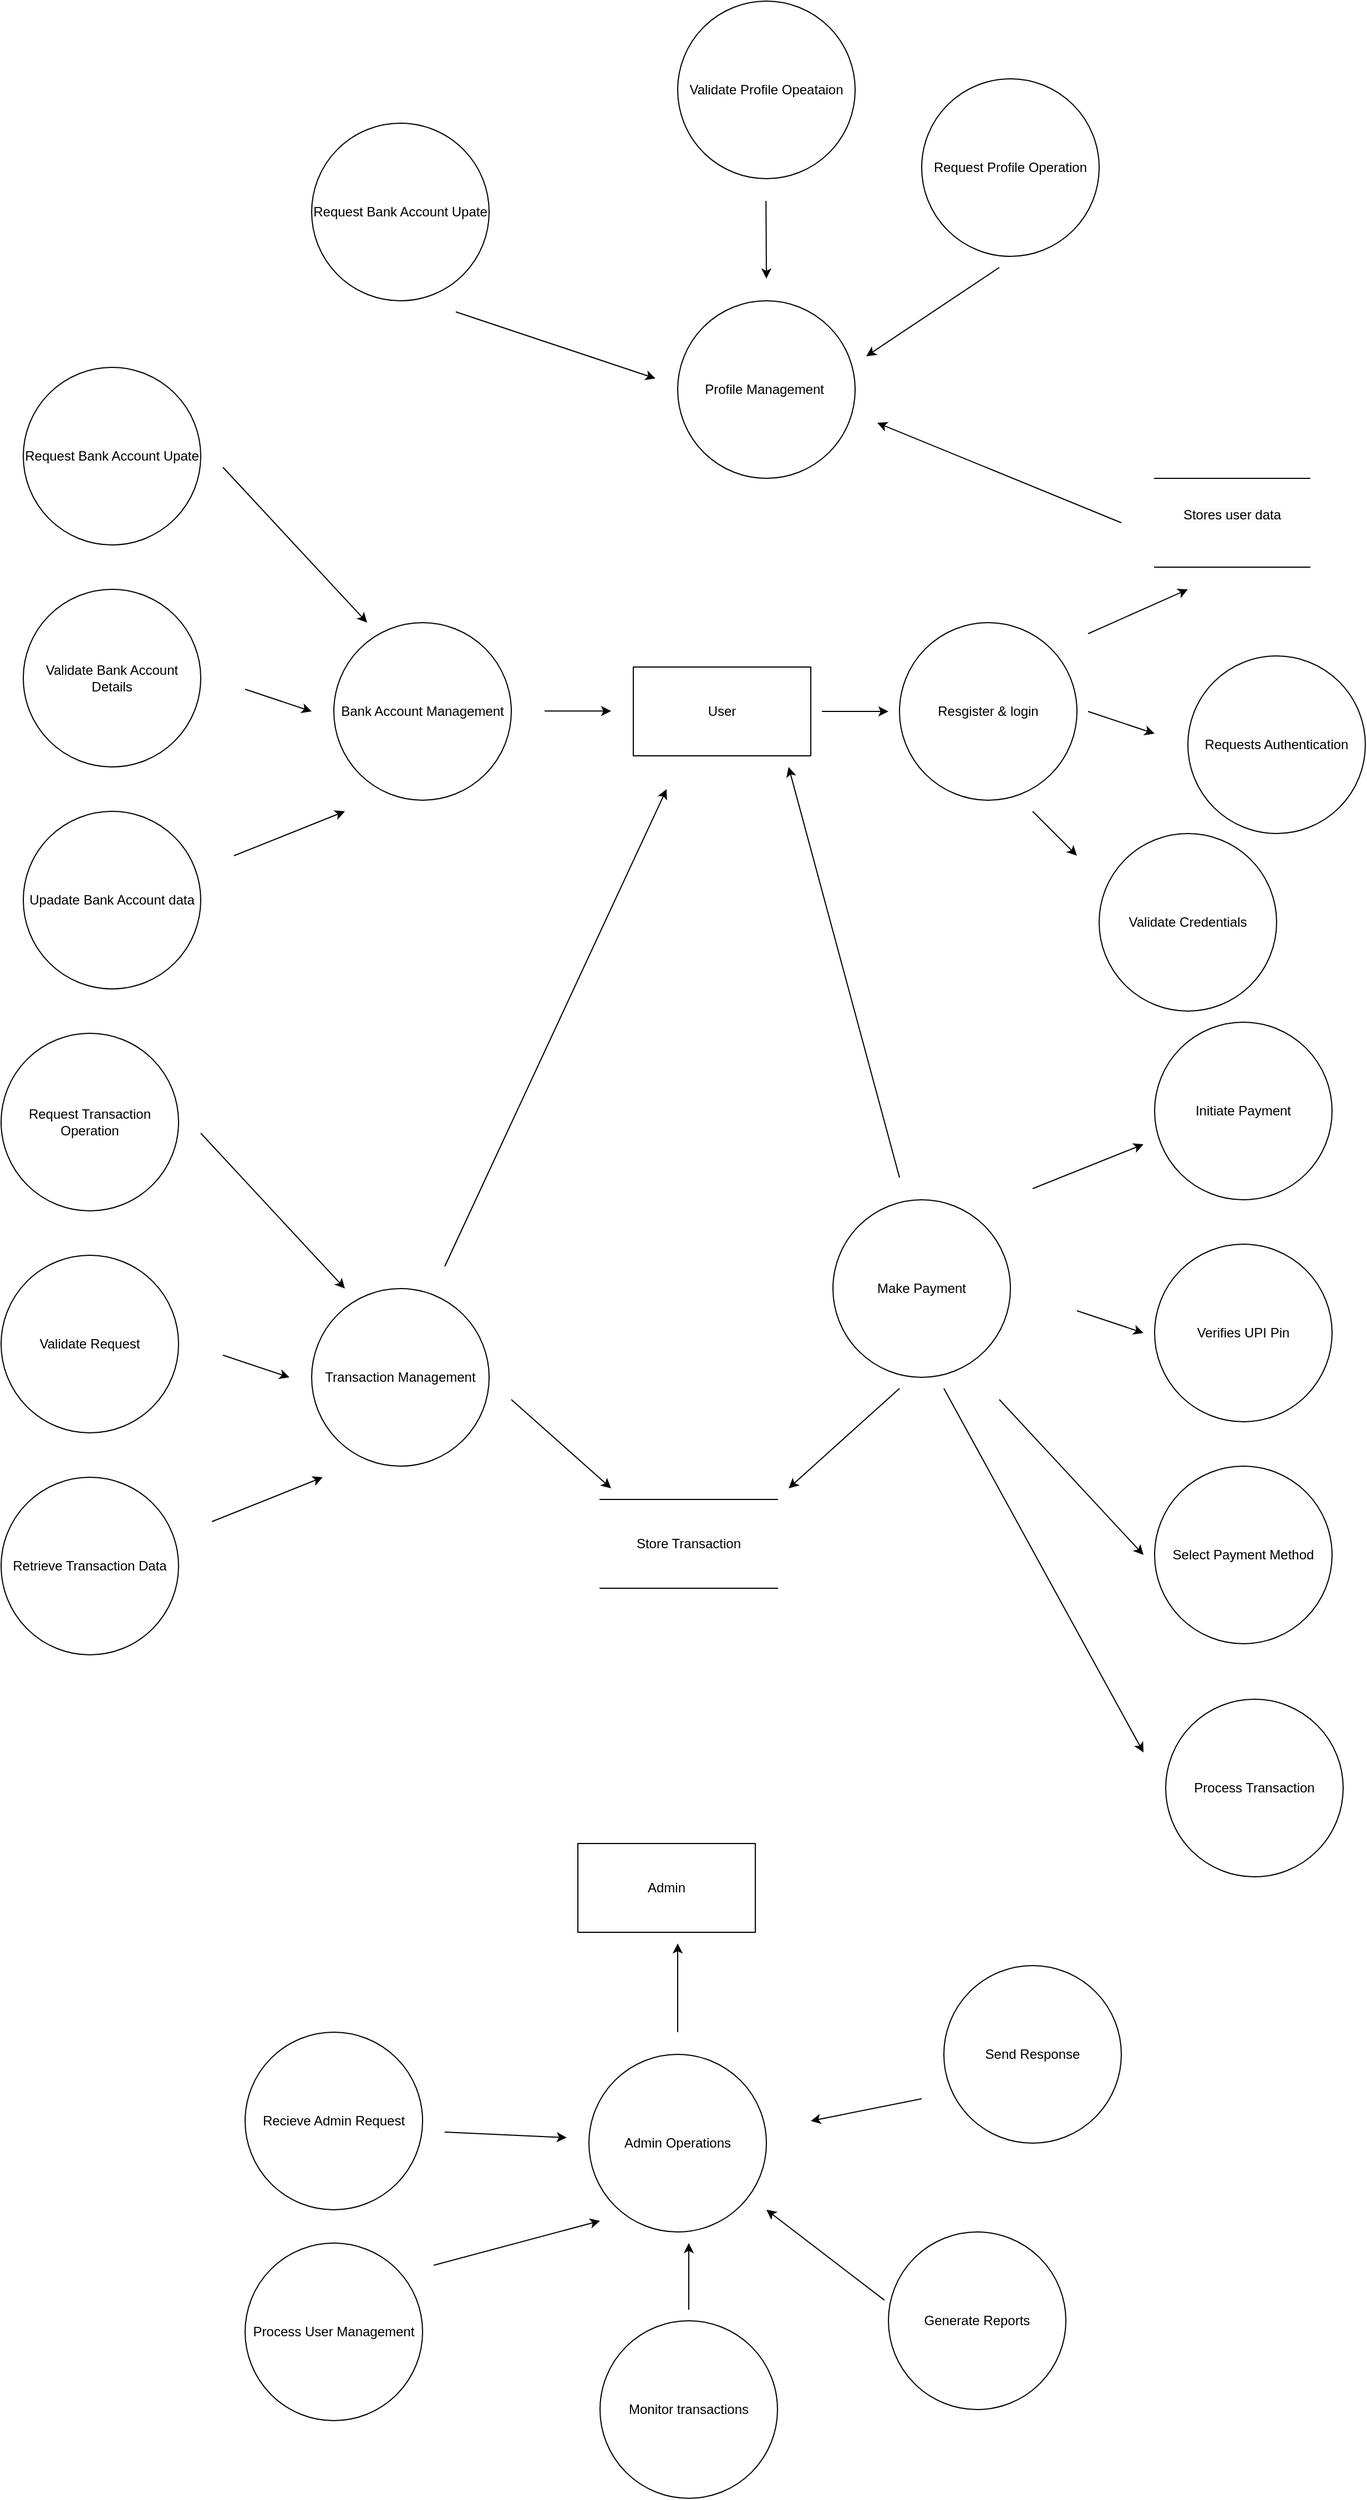 <mxfile version="21.6.8" type="device" pages="3">
  <diagram id="vFG6XWSzBA-CC0pW_W6M" name="Page-3">
    <mxGraphModel dx="4145" dy="2050" grid="1" gridSize="10" guides="1" tooltips="1" connect="1" arrows="1" fold="1" page="1" pageScale="1" pageWidth="1654" pageHeight="2336" math="0" shadow="0">
      <root>
        <mxCell id="0" />
        <mxCell id="1" parent="0" />
        <mxCell id="ojgf0q0tUQLD_QNT2ANl-1" value="Resgister &amp;amp; login" style="shape=ellipse;html=1;dashed=0;whiteSpace=wrap;perimeter=ellipsePerimeter;" parent="1" vertex="1">
          <mxGeometry x="1170" y="610" width="160" height="160" as="geometry" />
        </mxCell>
        <mxCell id="yL9c-rxS6pLRywzjNkac-2" value="Validate Credentials" style="shape=ellipse;html=1;dashed=0;whiteSpace=wrap;perimeter=ellipsePerimeter;" parent="1" vertex="1">
          <mxGeometry x="1350" y="800" width="160" height="160" as="geometry" />
        </mxCell>
        <mxCell id="yL9c-rxS6pLRywzjNkac-3" value="Requests Authentication" style="shape=ellipse;html=1;dashed=0;whiteSpace=wrap;perimeter=ellipsePerimeter;" parent="1" vertex="1">
          <mxGeometry x="1430" y="640" width="160" height="160" as="geometry" />
        </mxCell>
        <mxCell id="yL9c-rxS6pLRywzjNkac-4" value="User" style="html=1;dashed=0;whiteSpace=wrap;" parent="1" vertex="1">
          <mxGeometry x="930" y="650" width="160" height="80" as="geometry" />
        </mxCell>
        <mxCell id="yL9c-rxS6pLRywzjNkac-5" value="" style="endArrow=classic;html=1;rounded=0;" parent="1" edge="1">
          <mxGeometry width="50" height="50" relative="1" as="geometry">
            <mxPoint x="1290" y="780" as="sourcePoint" />
            <mxPoint x="1330" y="820" as="targetPoint" />
          </mxGeometry>
        </mxCell>
        <mxCell id="yL9c-rxS6pLRywzjNkac-6" value="" style="endArrow=classic;html=1;rounded=0;" parent="1" edge="1">
          <mxGeometry width="50" height="50" relative="1" as="geometry">
            <mxPoint x="1340" y="690" as="sourcePoint" />
            <mxPoint x="1400" y="710" as="targetPoint" />
          </mxGeometry>
        </mxCell>
        <mxCell id="1WWtAS3-kf3CcD75dUEp-1" value="" style="endArrow=classic;html=1;rounded=0;" parent="1" edge="1">
          <mxGeometry width="50" height="50" relative="1" as="geometry">
            <mxPoint x="1100" y="690" as="sourcePoint" />
            <mxPoint x="1160" y="690" as="targetPoint" />
          </mxGeometry>
        </mxCell>
        <mxCell id="1WWtAS3-kf3CcD75dUEp-2" value="Bank Account Management" style="shape=ellipse;html=1;dashed=0;whiteSpace=wrap;perimeter=ellipsePerimeter;" parent="1" vertex="1">
          <mxGeometry x="660" y="610" width="160" height="160" as="geometry" />
        </mxCell>
        <mxCell id="1WWtAS3-kf3CcD75dUEp-3" value="" style="endArrow=classic;html=1;rounded=0;" parent="1" edge="1">
          <mxGeometry width="50" height="50" relative="1" as="geometry">
            <mxPoint x="850" y="689.62" as="sourcePoint" />
            <mxPoint x="910" y="689.62" as="targetPoint" />
          </mxGeometry>
        </mxCell>
        <mxCell id="Ky36nwtVpWBCnHMH4MUL-1" value="Upadate Bank Account data" style="shape=ellipse;html=1;dashed=0;whiteSpace=wrap;perimeter=ellipsePerimeter;" parent="1" vertex="1">
          <mxGeometry x="380" y="780" width="160" height="160" as="geometry" />
        </mxCell>
        <mxCell id="Ky36nwtVpWBCnHMH4MUL-2" value="Validate Bank Account Details" style="shape=ellipse;html=1;dashed=0;whiteSpace=wrap;perimeter=ellipsePerimeter;" parent="1" vertex="1">
          <mxGeometry x="380" y="580" width="160" height="160" as="geometry" />
        </mxCell>
        <mxCell id="Ky36nwtVpWBCnHMH4MUL-3" value="Request Bank Account Upate" style="shape=ellipse;html=1;dashed=0;whiteSpace=wrap;perimeter=ellipsePerimeter;" parent="1" vertex="1">
          <mxGeometry x="380" y="380" width="160" height="160" as="geometry" />
        </mxCell>
        <mxCell id="Ky36nwtVpWBCnHMH4MUL-4" value="" style="endArrow=classic;html=1;rounded=0;" parent="1" edge="1">
          <mxGeometry width="50" height="50" relative="1" as="geometry">
            <mxPoint x="570" y="820" as="sourcePoint" />
            <mxPoint x="670" y="780" as="targetPoint" />
          </mxGeometry>
        </mxCell>
        <mxCell id="Ky36nwtVpWBCnHMH4MUL-5" value="" style="endArrow=classic;html=1;rounded=0;" parent="1" edge="1">
          <mxGeometry width="50" height="50" relative="1" as="geometry">
            <mxPoint x="580" y="670" as="sourcePoint" />
            <mxPoint x="640" y="690" as="targetPoint" />
          </mxGeometry>
        </mxCell>
        <mxCell id="Ky36nwtVpWBCnHMH4MUL-6" value="" style="endArrow=classic;html=1;rounded=0;" parent="1" edge="1">
          <mxGeometry width="50" height="50" relative="1" as="geometry">
            <mxPoint x="560" y="470" as="sourcePoint" />
            <mxPoint x="690" y="610" as="targetPoint" />
          </mxGeometry>
        </mxCell>
        <mxCell id="Ky36nwtVpWBCnHMH4MUL-7" value="Select Payment Method" style="shape=ellipse;html=1;dashed=0;whiteSpace=wrap;perimeter=ellipsePerimeter;" parent="1" vertex="1">
          <mxGeometry x="1400" y="1370" width="160" height="160" as="geometry" />
        </mxCell>
        <mxCell id="Ky36nwtVpWBCnHMH4MUL-8" value="Verifies UPI Pin" style="shape=ellipse;html=1;dashed=0;whiteSpace=wrap;perimeter=ellipsePerimeter;" parent="1" vertex="1">
          <mxGeometry x="1400" y="1170" width="160" height="160" as="geometry" />
        </mxCell>
        <mxCell id="Ky36nwtVpWBCnHMH4MUL-9" value="Initiate Payment" style="shape=ellipse;html=1;dashed=0;whiteSpace=wrap;perimeter=ellipsePerimeter;" parent="1" vertex="1">
          <mxGeometry x="1400" y="970" width="160" height="160" as="geometry" />
        </mxCell>
        <mxCell id="Ky36nwtVpWBCnHMH4MUL-10" value="" style="endArrow=classic;html=1;rounded=0;" parent="1" edge="1">
          <mxGeometry width="50" height="50" relative="1" as="geometry">
            <mxPoint x="1290" y="1120" as="sourcePoint" />
            <mxPoint x="1390" y="1080" as="targetPoint" />
          </mxGeometry>
        </mxCell>
        <mxCell id="Ky36nwtVpWBCnHMH4MUL-11" value="" style="endArrow=classic;html=1;rounded=0;" parent="1" edge="1">
          <mxGeometry width="50" height="50" relative="1" as="geometry">
            <mxPoint x="1330" y="1230" as="sourcePoint" />
            <mxPoint x="1390" y="1250" as="targetPoint" />
          </mxGeometry>
        </mxCell>
        <mxCell id="Ky36nwtVpWBCnHMH4MUL-12" value="" style="endArrow=classic;html=1;rounded=0;" parent="1" edge="1">
          <mxGeometry width="50" height="50" relative="1" as="geometry">
            <mxPoint x="1260" y="1310" as="sourcePoint" />
            <mxPoint x="1390" y="1450" as="targetPoint" />
          </mxGeometry>
        </mxCell>
        <mxCell id="Ky36nwtVpWBCnHMH4MUL-13" value="Make Payment" style="shape=ellipse;html=1;dashed=0;whiteSpace=wrap;perimeter=ellipsePerimeter;" parent="1" vertex="1">
          <mxGeometry x="1110" y="1130" width="160" height="160" as="geometry" />
        </mxCell>
        <mxCell id="Ky36nwtVpWBCnHMH4MUL-14" value="" style="endArrow=classic;html=1;rounded=0;" parent="1" edge="1">
          <mxGeometry width="50" height="50" relative="1" as="geometry">
            <mxPoint x="1170" y="1110" as="sourcePoint" />
            <mxPoint x="1070" y="740" as="targetPoint" />
          </mxGeometry>
        </mxCell>
        <mxCell id="Ky36nwtVpWBCnHMH4MUL-16" value="Process Transaction" style="shape=ellipse;html=1;dashed=0;whiteSpace=wrap;perimeter=ellipsePerimeter;" parent="1" vertex="1">
          <mxGeometry x="1410" y="1580" width="160" height="160" as="geometry" />
        </mxCell>
        <mxCell id="Ky36nwtVpWBCnHMH4MUL-17" value="Store Transaction" style="html=1;dashed=0;whiteSpace=wrap;shape=partialRectangle;right=0;left=0;" parent="1" vertex="1">
          <mxGeometry x="900" y="1400" width="160" height="80" as="geometry" />
        </mxCell>
        <mxCell id="Ky36nwtVpWBCnHMH4MUL-18" value="" style="endArrow=classic;html=1;rounded=0;" parent="1" edge="1">
          <mxGeometry width="50" height="50" relative="1" as="geometry">
            <mxPoint x="1170" y="1300" as="sourcePoint" />
            <mxPoint x="1070" y="1390" as="targetPoint" />
          </mxGeometry>
        </mxCell>
        <mxCell id="Ky36nwtVpWBCnHMH4MUL-19" value="" style="endArrow=classic;html=1;rounded=0;" parent="1" edge="1">
          <mxGeometry width="50" height="50" relative="1" as="geometry">
            <mxPoint x="1210" y="1300" as="sourcePoint" />
            <mxPoint x="1390" y="1628" as="targetPoint" />
          </mxGeometry>
        </mxCell>
        <mxCell id="Ky36nwtVpWBCnHMH4MUL-21" value="Transaction Management" style="shape=ellipse;html=1;dashed=0;whiteSpace=wrap;perimeter=ellipsePerimeter;" parent="1" vertex="1">
          <mxGeometry x="640" y="1210" width="160" height="160" as="geometry" />
        </mxCell>
        <mxCell id="Ky36nwtVpWBCnHMH4MUL-22" value="" style="endArrow=classic;html=1;rounded=0;" parent="1" edge="1">
          <mxGeometry width="50" height="50" relative="1" as="geometry">
            <mxPoint x="760" y="1190" as="sourcePoint" />
            <mxPoint x="960" y="760" as="targetPoint" />
          </mxGeometry>
        </mxCell>
        <mxCell id="Ky36nwtVpWBCnHMH4MUL-23" value="Retrieve Transaction Data" style="shape=ellipse;html=1;dashed=0;whiteSpace=wrap;perimeter=ellipsePerimeter;" parent="1" vertex="1">
          <mxGeometry x="360" y="1380" width="160" height="160" as="geometry" />
        </mxCell>
        <mxCell id="Ky36nwtVpWBCnHMH4MUL-24" value="Validate Request" style="shape=ellipse;html=1;dashed=0;whiteSpace=wrap;perimeter=ellipsePerimeter;" parent="1" vertex="1">
          <mxGeometry x="360" y="1180" width="160" height="160" as="geometry" />
        </mxCell>
        <mxCell id="Ky36nwtVpWBCnHMH4MUL-25" value="Request Transaction Operation" style="shape=ellipse;html=1;dashed=0;whiteSpace=wrap;perimeter=ellipsePerimeter;" parent="1" vertex="1">
          <mxGeometry x="360" y="980" width="160" height="160" as="geometry" />
        </mxCell>
        <mxCell id="Ky36nwtVpWBCnHMH4MUL-26" value="" style="endArrow=classic;html=1;rounded=0;" parent="1" edge="1">
          <mxGeometry width="50" height="50" relative="1" as="geometry">
            <mxPoint x="550" y="1420" as="sourcePoint" />
            <mxPoint x="650" y="1380" as="targetPoint" />
          </mxGeometry>
        </mxCell>
        <mxCell id="Ky36nwtVpWBCnHMH4MUL-27" value="" style="endArrow=classic;html=1;rounded=0;" parent="1" edge="1">
          <mxGeometry width="50" height="50" relative="1" as="geometry">
            <mxPoint x="560" y="1270" as="sourcePoint" />
            <mxPoint x="620" y="1290" as="targetPoint" />
          </mxGeometry>
        </mxCell>
        <mxCell id="Ky36nwtVpWBCnHMH4MUL-28" value="" style="endArrow=classic;html=1;rounded=0;" parent="1" edge="1">
          <mxGeometry width="50" height="50" relative="1" as="geometry">
            <mxPoint x="540" y="1070" as="sourcePoint" />
            <mxPoint x="670" y="1210" as="targetPoint" />
          </mxGeometry>
        </mxCell>
        <mxCell id="Ky36nwtVpWBCnHMH4MUL-29" value="" style="endArrow=classic;html=1;rounded=0;" parent="1" edge="1">
          <mxGeometry width="50" height="50" relative="1" as="geometry">
            <mxPoint x="820" y="1310" as="sourcePoint" />
            <mxPoint x="910" y="1390" as="targetPoint" />
          </mxGeometry>
        </mxCell>
        <mxCell id="Ky36nwtVpWBCnHMH4MUL-31" value="Profile Management&amp;nbsp;" style="shape=ellipse;html=1;dashed=0;whiteSpace=wrap;perimeter=ellipsePerimeter;" parent="1" vertex="1">
          <mxGeometry x="970" y="320" width="160" height="160" as="geometry" />
        </mxCell>
        <mxCell id="Ky36nwtVpWBCnHMH4MUL-32" value="Request Profile Operation" style="shape=ellipse;html=1;dashed=0;whiteSpace=wrap;perimeter=ellipsePerimeter;" parent="1" vertex="1">
          <mxGeometry x="1190" y="120" width="160" height="160" as="geometry" />
        </mxCell>
        <mxCell id="Ky36nwtVpWBCnHMH4MUL-33" value="Validate Profile Opeataion" style="shape=ellipse;html=1;dashed=0;whiteSpace=wrap;perimeter=ellipsePerimeter;" parent="1" vertex="1">
          <mxGeometry x="970" y="50" width="160" height="160" as="geometry" />
        </mxCell>
        <mxCell id="Ky36nwtVpWBCnHMH4MUL-34" value="Request Bank Account Upate" style="shape=ellipse;html=1;dashed=0;whiteSpace=wrap;perimeter=ellipsePerimeter;" parent="1" vertex="1">
          <mxGeometry x="640" y="160" width="160" height="160" as="geometry" />
        </mxCell>
        <mxCell id="Ky36nwtVpWBCnHMH4MUL-35" value="" style="endArrow=classic;html=1;rounded=0;" parent="1" edge="1">
          <mxGeometry width="50" height="50" relative="1" as="geometry">
            <mxPoint x="1260" y="290" as="sourcePoint" />
            <mxPoint x="1140" y="370" as="targetPoint" />
          </mxGeometry>
        </mxCell>
        <mxCell id="Ky36nwtVpWBCnHMH4MUL-36" value="" style="endArrow=classic;html=1;rounded=0;" parent="1" edge="1">
          <mxGeometry width="50" height="50" relative="1" as="geometry">
            <mxPoint x="770" y="330" as="sourcePoint" />
            <mxPoint x="950" y="390" as="targetPoint" />
          </mxGeometry>
        </mxCell>
        <mxCell id="Ky36nwtVpWBCnHMH4MUL-37" value="" style="endArrow=classic;html=1;rounded=0;" parent="1" edge="1">
          <mxGeometry width="50" height="50" relative="1" as="geometry">
            <mxPoint x="1049.63" y="230" as="sourcePoint" />
            <mxPoint x="1050" y="300" as="targetPoint" />
          </mxGeometry>
        </mxCell>
        <mxCell id="Ky36nwtVpWBCnHMH4MUL-40" value="" style="endArrow=classic;html=1;rounded=0;" parent="1" edge="1">
          <mxGeometry width="50" height="50" relative="1" as="geometry">
            <mxPoint x="1370" y="520" as="sourcePoint" />
            <mxPoint x="1150" y="430" as="targetPoint" />
          </mxGeometry>
        </mxCell>
        <mxCell id="Ky36nwtVpWBCnHMH4MUL-41" value="&#xa;&lt;span style=&quot;color: rgb(0, 0, 0); font-family: Helvetica; font-size: 12px; font-style: normal; font-variant-ligatures: normal; font-variant-caps: normal; font-weight: 400; letter-spacing: normal; orphans: 2; text-align: center; text-indent: 0px; text-transform: none; widows: 2; word-spacing: 0px; -webkit-text-stroke-width: 0px; background-color: rgb(251, 251, 251); text-decoration-thickness: initial; text-decoration-style: initial; text-decoration-color: initial; float: none; display: inline !important;&quot;&gt;Stores user data&lt;/span&gt;&#xa;&#xa;" style="html=1;dashed=0;whiteSpace=wrap;shape=partialRectangle;right=0;left=0;" parent="1" vertex="1">
          <mxGeometry x="1400" y="480" width="140" height="80" as="geometry" />
        </mxCell>
        <mxCell id="Ky36nwtVpWBCnHMH4MUL-42" value="" style="endArrow=classic;html=1;rounded=0;" parent="1" edge="1">
          <mxGeometry width="50" height="50" relative="1" as="geometry">
            <mxPoint x="1340" y="620" as="sourcePoint" />
            <mxPoint x="1430" y="580" as="targetPoint" />
          </mxGeometry>
        </mxCell>
        <mxCell id="Ky36nwtVpWBCnHMH4MUL-44" value="Admin" style="html=1;dashed=0;whiteSpace=wrap;" parent="1" vertex="1">
          <mxGeometry x="880" y="1710" width="160" height="80" as="geometry" />
        </mxCell>
        <mxCell id="Ky36nwtVpWBCnHMH4MUL-45" value="Admin Operations" style="shape=ellipse;html=1;dashed=0;whiteSpace=wrap;perimeter=ellipsePerimeter;" parent="1" vertex="1">
          <mxGeometry x="890" y="1900" width="160" height="160" as="geometry" />
        </mxCell>
        <mxCell id="Ky36nwtVpWBCnHMH4MUL-46" value="Process User Management" style="shape=ellipse;html=1;dashed=0;whiteSpace=wrap;perimeter=ellipsePerimeter;" parent="1" vertex="1">
          <mxGeometry x="580" y="2070" width="160" height="160" as="geometry" />
        </mxCell>
        <mxCell id="Ky36nwtVpWBCnHMH4MUL-47" value="Recieve Admin Request" style="shape=ellipse;html=1;dashed=0;whiteSpace=wrap;perimeter=ellipsePerimeter;" parent="1" vertex="1">
          <mxGeometry x="580" y="1880" width="160" height="160" as="geometry" />
        </mxCell>
        <mxCell id="Ky36nwtVpWBCnHMH4MUL-48" value="Generate Reports" style="shape=ellipse;html=1;dashed=0;whiteSpace=wrap;perimeter=ellipsePerimeter;" parent="1" vertex="1">
          <mxGeometry x="1160" y="2060" width="160" height="160" as="geometry" />
        </mxCell>
        <mxCell id="Ky36nwtVpWBCnHMH4MUL-49" value="" style="endArrow=classic;html=1;rounded=0;" parent="1" edge="1">
          <mxGeometry width="50" height="50" relative="1" as="geometry">
            <mxPoint x="750" y="2090" as="sourcePoint" />
            <mxPoint x="900" y="2050" as="targetPoint" />
          </mxGeometry>
        </mxCell>
        <mxCell id="Ky36nwtVpWBCnHMH4MUL-50" value="" style="endArrow=classic;html=1;rounded=0;" parent="1" edge="1">
          <mxGeometry width="50" height="50" relative="1" as="geometry">
            <mxPoint x="760" y="1970" as="sourcePoint" />
            <mxPoint x="870" y="1975" as="targetPoint" />
          </mxGeometry>
        </mxCell>
        <mxCell id="Ky36nwtVpWBCnHMH4MUL-51" value="" style="endArrow=classic;html=1;rounded=0;" parent="1" edge="1">
          <mxGeometry width="50" height="50" relative="1" as="geometry">
            <mxPoint x="1156.41" y="2121.45" as="sourcePoint" />
            <mxPoint x="1049.997" y="2039.995" as="targetPoint" />
          </mxGeometry>
        </mxCell>
        <mxCell id="Ky36nwtVpWBCnHMH4MUL-52" value="" style="endArrow=classic;html=1;rounded=0;" parent="1" edge="1">
          <mxGeometry width="50" height="50" relative="1" as="geometry">
            <mxPoint x="970" y="1880" as="sourcePoint" />
            <mxPoint x="970" y="1800" as="targetPoint" />
          </mxGeometry>
        </mxCell>
        <mxCell id="Ky36nwtVpWBCnHMH4MUL-53" value="Send Response" style="shape=ellipse;html=1;dashed=0;whiteSpace=wrap;perimeter=ellipsePerimeter;" parent="1" vertex="1">
          <mxGeometry x="1210" y="1820" width="160" height="160" as="geometry" />
        </mxCell>
        <mxCell id="Ky36nwtVpWBCnHMH4MUL-54" value="" style="endArrow=classic;html=1;rounded=0;" parent="1" edge="1">
          <mxGeometry width="50" height="50" relative="1" as="geometry">
            <mxPoint x="1190" y="1940" as="sourcePoint" />
            <mxPoint x="1090" y="1960" as="targetPoint" />
          </mxGeometry>
        </mxCell>
        <mxCell id="Ky36nwtVpWBCnHMH4MUL-55" value="Monitor transactions" style="shape=ellipse;html=1;dashed=0;whiteSpace=wrap;perimeter=ellipsePerimeter;" parent="1" vertex="1">
          <mxGeometry x="900" y="2140" width="160" height="160" as="geometry" />
        </mxCell>
        <mxCell id="Ky36nwtVpWBCnHMH4MUL-56" value="" style="endArrow=classic;html=1;rounded=0;" parent="1" edge="1">
          <mxGeometry width="50" height="50" relative="1" as="geometry">
            <mxPoint x="980" y="2130" as="sourcePoint" />
            <mxPoint x="980" y="2070" as="targetPoint" />
          </mxGeometry>
        </mxCell>
      </root>
    </mxGraphModel>
  </diagram>
  <diagram id="NDcg29OjXH1BAil9kqRM" name="Page-2">
    <mxGraphModel dx="965" dy="1034" grid="1" gridSize="10" guides="1" tooltips="1" connect="1" arrows="1" fold="1" page="1" pageScale="1" pageWidth="1654" pageHeight="2336" math="0" shadow="0">
      <root>
        <mxCell id="0" />
        <mxCell id="1" parent="0" />
        <mxCell id="HuvrCBPb7pK9d5zRy_iR-1" value="Transaction Management&lt;br&gt;&lt;br&gt;3" style="shape=ellipse;html=1;dashed=0;whiteSpace=wrap;perimeter=ellipsePerimeter;" parent="1" vertex="1">
          <mxGeometry x="520" y="840" width="160" height="160" as="geometry" />
        </mxCell>
        <mxCell id="SBQu-W1i-o_JNflYCq96-1" value="Admin Operations&lt;br&gt;&lt;br&gt;5" style="shape=ellipse;html=1;dashed=0;whiteSpace=wrap;perimeter=ellipsePerimeter;" parent="1" vertex="1">
          <mxGeometry x="760" y="560" width="160" height="160" as="geometry" />
        </mxCell>
        <mxCell id="SBQu-W1i-o_JNflYCq96-2" value="Make Payment&lt;br&gt;&lt;br&gt;2" style="shape=ellipse;html=1;dashed=0;whiteSpace=wrap;perimeter=ellipsePerimeter;" parent="1" vertex="1">
          <mxGeometry x="520" y="640" width="160" height="160" as="geometry" />
        </mxCell>
        <mxCell id="SBQu-W1i-o_JNflYCq96-3" value="Register&amp;nbsp; &amp;amp; LogIn&lt;br&gt;&lt;br&gt;0" style="shape=ellipse;html=1;dashed=0;whiteSpace=wrap;perimeter=ellipsePerimeter;" parent="1" vertex="1">
          <mxGeometry x="500" y="210" width="160" height="160" as="geometry" />
        </mxCell>
        <mxCell id="SBQu-W1i-o_JNflYCq96-5" value="Bank Account Management&lt;br&gt;&lt;br&gt;1" style="shape=ellipse;html=1;dashed=0;whiteSpace=wrap;perimeter=ellipsePerimeter;" parent="1" vertex="1">
          <mxGeometry x="520" y="440" width="160" height="160" as="geometry" />
        </mxCell>
        <mxCell id="SBQu-W1i-o_JNflYCq96-6" value="User" style="html=1;dashed=0;whiteSpace=wrap;" parent="1" vertex="1">
          <mxGeometry x="90" y="560" width="170" height="80" as="geometry" />
        </mxCell>
        <mxCell id="SBQu-W1i-o_JNflYCq96-7" value="Admin" style="html=1;dashed=0;whiteSpace=wrap;" parent="1" vertex="1">
          <mxGeometry x="1080" y="600" width="170" height="80" as="geometry" />
        </mxCell>
        <mxCell id="SBQu-W1i-o_JNflYCq96-8" value="" style="endArrow=classic;html=1;rounded=0;" parent="1" edge="1">
          <mxGeometry relative="1" as="geometry">
            <mxPoint x="260" y="540" as="sourcePoint" />
            <mxPoint x="490" y="320" as="targetPoint" />
          </mxGeometry>
        </mxCell>
        <mxCell id="SBQu-W1i-o_JNflYCq96-9" value="Login Credentials" style="edgeLabel;resizable=0;html=1;align=center;verticalAlign=middle;" parent="SBQu-W1i-o_JNflYCq96-8" connectable="0" vertex="1">
          <mxGeometry relative="1" as="geometry" />
        </mxCell>
        <mxCell id="SBQu-W1i-o_JNflYCq96-10" value="" style="endArrow=classic;html=1;rounded=0;" parent="1" edge="1">
          <mxGeometry relative="1" as="geometry">
            <mxPoint x="520" y="350" as="sourcePoint" />
            <mxPoint x="300" y="550" as="targetPoint" />
            <Array as="points">
              <mxPoint x="390" y="470" />
            </Array>
          </mxGeometry>
        </mxCell>
        <mxCell id="SBQu-W1i-o_JNflYCq96-11" value="Login Confirmation" style="edgeLabel;resizable=0;html=1;align=center;verticalAlign=middle;" parent="SBQu-W1i-o_JNflYCq96-10" connectable="0" vertex="1">
          <mxGeometry relative="1" as="geometry" />
        </mxCell>
        <mxCell id="SBQu-W1i-o_JNflYCq96-12" value="" style="endArrow=classic;html=1;rounded=0;" parent="1" edge="1">
          <mxGeometry relative="1" as="geometry">
            <mxPoint x="330" y="580" as="sourcePoint" />
            <mxPoint x="510" y="520" as="targetPoint" />
          </mxGeometry>
        </mxCell>
        <mxCell id="SBQu-W1i-o_JNflYCq96-13" value="Bank Details" style="edgeLabel;resizable=0;html=1;align=center;verticalAlign=middle;" parent="SBQu-W1i-o_JNflYCq96-12" connectable="0" vertex="1">
          <mxGeometry relative="1" as="geometry" />
        </mxCell>
        <mxCell id="SBQu-W1i-o_JNflYCq96-14" value="" style="endArrow=classic;html=1;rounded=0;" parent="1" edge="1">
          <mxGeometry relative="1" as="geometry">
            <mxPoint x="510" y="560" as="sourcePoint" />
            <mxPoint x="330" y="620" as="targetPoint" />
          </mxGeometry>
        </mxCell>
        <mxCell id="SBQu-W1i-o_JNflYCq96-15" value="Confirmation" style="edgeLabel;resizable=0;html=1;align=center;verticalAlign=middle;" parent="SBQu-W1i-o_JNflYCq96-14" connectable="0" vertex="1">
          <mxGeometry relative="1" as="geometry" />
        </mxCell>
        <mxCell id="SBQu-W1i-o_JNflYCq96-16" value="" style="endArrow=classic;html=1;rounded=0;" parent="1" edge="1">
          <mxGeometry relative="1" as="geometry">
            <mxPoint x="320" y="650" as="sourcePoint" />
            <mxPoint x="510" y="700" as="targetPoint" />
          </mxGeometry>
        </mxCell>
        <mxCell id="SBQu-W1i-o_JNflYCq96-17" value="Payment Request" style="edgeLabel;resizable=0;html=1;align=center;verticalAlign=middle;" parent="SBQu-W1i-o_JNflYCq96-16" connectable="0" vertex="1">
          <mxGeometry relative="1" as="geometry" />
        </mxCell>
        <mxCell id="SBQu-W1i-o_JNflYCq96-18" value="" style="endArrow=classic;html=1;rounded=0;" parent="1" edge="1">
          <mxGeometry relative="1" as="geometry">
            <mxPoint x="510" y="730" as="sourcePoint" />
            <mxPoint x="300" y="660" as="targetPoint" />
          </mxGeometry>
        </mxCell>
        <mxCell id="SBQu-W1i-o_JNflYCq96-19" value="Payment Confirmation" style="edgeLabel;resizable=0;html=1;align=center;verticalAlign=middle;" parent="SBQu-W1i-o_JNflYCq96-18" connectable="0" vertex="1">
          <mxGeometry relative="1" as="geometry" />
        </mxCell>
        <mxCell id="SBQu-W1i-o_JNflYCq96-20" value="" style="endArrow=classic;html=1;rounded=0;" parent="1" edge="1">
          <mxGeometry relative="1" as="geometry">
            <mxPoint x="480" y="900" as="sourcePoint" />
            <mxPoint x="220" y="680" as="targetPoint" />
          </mxGeometry>
        </mxCell>
        <mxCell id="SBQu-W1i-o_JNflYCq96-21" value="&lt;span style=&quot;color: rgb(0, 0, 0); font-family: Helvetica; font-size: 11px; font-style: normal; font-variant-ligatures: normal; font-variant-caps: normal; font-weight: 400; letter-spacing: normal; orphans: 2; text-align: center; text-indent: 0px; text-transform: none; widows: 2; word-spacing: 0px; -webkit-text-stroke-width: 0px; background-color: rgb(255, 255, 255); text-decoration-thickness: initial; text-decoration-style: initial; text-decoration-color: initial; float: none; display: inline !important;&quot;&gt;Balance/History Response&lt;/span&gt;" style="edgeLabel;resizable=0;html=1;align=center;verticalAlign=middle;" parent="SBQu-W1i-o_JNflYCq96-20" connectable="0" vertex="1">
          <mxGeometry relative="1" as="geometry" />
        </mxCell>
        <mxCell id="SBQu-W1i-o_JNflYCq96-22" value="" style="endArrow=classic;html=1;rounded=0;" parent="1" edge="1">
          <mxGeometry relative="1" as="geometry">
            <mxPoint x="230" y="660" as="sourcePoint" />
            <mxPoint x="510" y="870" as="targetPoint" />
          </mxGeometry>
        </mxCell>
        <mxCell id="SBQu-W1i-o_JNflYCq96-23" value="Balance/History Request" style="edgeLabel;resizable=0;html=1;align=center;verticalAlign=middle;" parent="SBQu-W1i-o_JNflYCq96-22" connectable="0" vertex="1">
          <mxGeometry relative="1" as="geometry">
            <mxPoint x="-1" as="offset" />
          </mxGeometry>
        </mxCell>
        <mxCell id="SBQu-W1i-o_JNflYCq96-28" value="" style="endArrow=classic;html=1;rounded=0;" parent="1" edge="1">
          <mxGeometry relative="1" as="geometry">
            <mxPoint x="1070" y="620" as="sourcePoint" />
            <mxPoint x="930" y="640" as="targetPoint" />
          </mxGeometry>
        </mxCell>
        <mxCell id="SBQu-W1i-o_JNflYCq96-29" value="Admin Request" style="edgeLabel;resizable=0;html=1;align=center;verticalAlign=middle;" parent="SBQu-W1i-o_JNflYCq96-28" connectable="0" vertex="1">
          <mxGeometry relative="1" as="geometry" />
        </mxCell>
        <mxCell id="SBQu-W1i-o_JNflYCq96-30" value="" style="endArrow=classic;html=1;rounded=0;" parent="1" edge="1">
          <mxGeometry relative="1" as="geometry">
            <mxPoint x="930" y="660" as="sourcePoint" />
            <mxPoint x="1080" y="650" as="targetPoint" />
          </mxGeometry>
        </mxCell>
        <mxCell id="SBQu-W1i-o_JNflYCq96-31" value="Admin Response" style="edgeLabel;resizable=0;html=1;align=center;verticalAlign=middle;" parent="SBQu-W1i-o_JNflYCq96-30" connectable="0" vertex="1">
          <mxGeometry relative="1" as="geometry" />
        </mxCell>
        <mxCell id="iE8HfdmbKowTlCCOcocj-1" value="Profile Management&lt;br&gt;&lt;br&gt;4" style="shape=ellipse;html=1;dashed=0;whiteSpace=wrap;perimeter=ellipsePerimeter;" vertex="1" parent="1">
          <mxGeometry x="190" y="890" width="160" height="160" as="geometry" />
        </mxCell>
        <mxCell id="iE8HfdmbKowTlCCOcocj-2" value="" style="endArrow=classic;html=1;rounded=0;" edge="1" parent="1">
          <mxGeometry relative="1" as="geometry">
            <mxPoint x="170" y="650" as="sourcePoint" />
            <mxPoint x="290" y="880" as="targetPoint" />
          </mxGeometry>
        </mxCell>
        <mxCell id="iE8HfdmbKowTlCCOcocj-3" value="&lt;div&gt;Profile Update/Feedback Request&lt;/div&gt;" style="edgeLabel;resizable=0;html=1;align=center;verticalAlign=middle;" connectable="0" vertex="1" parent="iE8HfdmbKowTlCCOcocj-2">
          <mxGeometry relative="1" as="geometry">
            <mxPoint x="55" as="offset" />
          </mxGeometry>
        </mxCell>
        <mxCell id="iE8HfdmbKowTlCCOcocj-4" value="" style="endArrow=classic;html=1;rounded=0;" edge="1" parent="1">
          <mxGeometry relative="1" as="geometry">
            <mxPoint x="230" y="880" as="sourcePoint" />
            <mxPoint x="140" y="650" as="targetPoint" />
          </mxGeometry>
        </mxCell>
        <mxCell id="iE8HfdmbKowTlCCOcocj-5" value="&lt;div&gt;Profile Update/Feedback Response&lt;/div&gt;" style="edgeLabel;resizable=0;html=1;align=center;verticalAlign=middle;" connectable="0" vertex="1" parent="iE8HfdmbKowTlCCOcocj-4">
          <mxGeometry relative="1" as="geometry">
            <mxPoint x="-55" y="-45" as="offset" />
          </mxGeometry>
        </mxCell>
      </root>
    </mxGraphModel>
  </diagram>
  <diagram name="Page-1" id="y19u4iK_HGs5I03r72ck">
    <mxGraphModel dx="1734" dy="836" grid="1" gridSize="10" guides="1" tooltips="1" connect="1" arrows="1" fold="1" page="1" pageScale="1" pageWidth="1654" pageHeight="2336" math="0" shadow="0">
      <root>
        <mxCell id="0" />
        <mxCell id="1" parent="0" />
        <mxCell id="kl3WKUfcu_TZl0TuVzoU-1" value="Online Payment Platform" style="shape=ellipse;html=1;dashed=0;whiteSpace=wrap;perimeter=ellipsePerimeter;" parent="1" vertex="1">
          <mxGeometry x="600" y="320" width="160" height="160" as="geometry" />
        </mxCell>
        <mxCell id="kl3WKUfcu_TZl0TuVzoU-2" value="User" style="html=1;dashed=0;whiteSpace=wrap;" parent="1" vertex="1">
          <mxGeometry x="180" y="360" width="160" height="80" as="geometry" />
        </mxCell>
        <mxCell id="kl3WKUfcu_TZl0TuVzoU-3" value="Admin" style="html=1;dashed=0;whiteSpace=wrap;" parent="1" vertex="1">
          <mxGeometry x="1040" y="360" width="160" height="80" as="geometry" />
        </mxCell>
        <mxCell id="8q71euT7KvG-gEpUxB3Z-5" value="" style="endArrow=classic;html=1;rounded=0;entryX=0.021;entryY=0.389;entryDx=0;entryDy=0;entryPerimeter=0;exitX=1;exitY=0.25;exitDx=0;exitDy=0;" parent="1" source="kl3WKUfcu_TZl0TuVzoU-2" target="kl3WKUfcu_TZl0TuVzoU-1" edge="1">
          <mxGeometry relative="1" as="geometry">
            <mxPoint x="320" y="380" as="sourcePoint" />
            <mxPoint x="420" y="380" as="targetPoint" />
          </mxGeometry>
        </mxCell>
        <mxCell id="8q71euT7KvG-gEpUxB3Z-6" value="User Inputs" style="edgeLabel;resizable=0;html=1;align=center;verticalAlign=middle;" parent="8q71euT7KvG-gEpUxB3Z-5" connectable="0" vertex="1">
          <mxGeometry relative="1" as="geometry" />
        </mxCell>
        <mxCell id="8q71euT7KvG-gEpUxB3Z-8" value="" style="endArrow=classic;html=1;rounded=0;" parent="1" edge="1">
          <mxGeometry relative="1" as="geometry">
            <mxPoint x="600" y="410" as="sourcePoint" />
            <mxPoint x="340" y="410" as="targetPoint" />
          </mxGeometry>
        </mxCell>
        <mxCell id="8q71euT7KvG-gEpUxB3Z-9" value="System outputs to user" style="edgeLabel;resizable=0;html=1;align=center;verticalAlign=middle;" parent="8q71euT7KvG-gEpUxB3Z-8" connectable="0" vertex="1">
          <mxGeometry relative="1" as="geometry" />
        </mxCell>
        <mxCell id="8q71euT7KvG-gEpUxB3Z-10" value="" style="endArrow=classic;html=1;rounded=0;entryX=0.004;entryY=0.417;entryDx=0;entryDy=0;entryPerimeter=0;" parent="1" edge="1">
          <mxGeometry relative="1" as="geometry">
            <mxPoint x="760" y="410" as="sourcePoint" />
            <mxPoint x="1041" y="410" as="targetPoint" />
          </mxGeometry>
        </mxCell>
        <mxCell id="8q71euT7KvG-gEpUxB3Z-11" value="Sysem Outputs to&amp;nbsp; Admin" style="edgeLabel;resizable=0;html=1;align=center;verticalAlign=middle;" parent="8q71euT7KvG-gEpUxB3Z-10" connectable="0" vertex="1">
          <mxGeometry relative="1" as="geometry" />
        </mxCell>
        <mxCell id="8q71euT7KvG-gEpUxB3Z-12" value="" style="endArrow=classic;html=1;rounded=0;entryX=1;entryY=0.375;entryDx=0;entryDy=0;entryPerimeter=0;" parent="1" target="kl3WKUfcu_TZl0TuVzoU-1" edge="1">
          <mxGeometry relative="1" as="geometry">
            <mxPoint x="1040" y="380" as="sourcePoint" />
            <mxPoint x="760" y="380" as="targetPoint" />
          </mxGeometry>
        </mxCell>
        <mxCell id="8q71euT7KvG-gEpUxB3Z-13" value="Admin Inputs" style="edgeLabel;resizable=0;html=1;align=center;verticalAlign=middle;" parent="8q71euT7KvG-gEpUxB3Z-12" connectable="0" vertex="1">
          <mxGeometry relative="1" as="geometry" />
        </mxCell>
      </root>
    </mxGraphModel>
  </diagram>
</mxfile>
